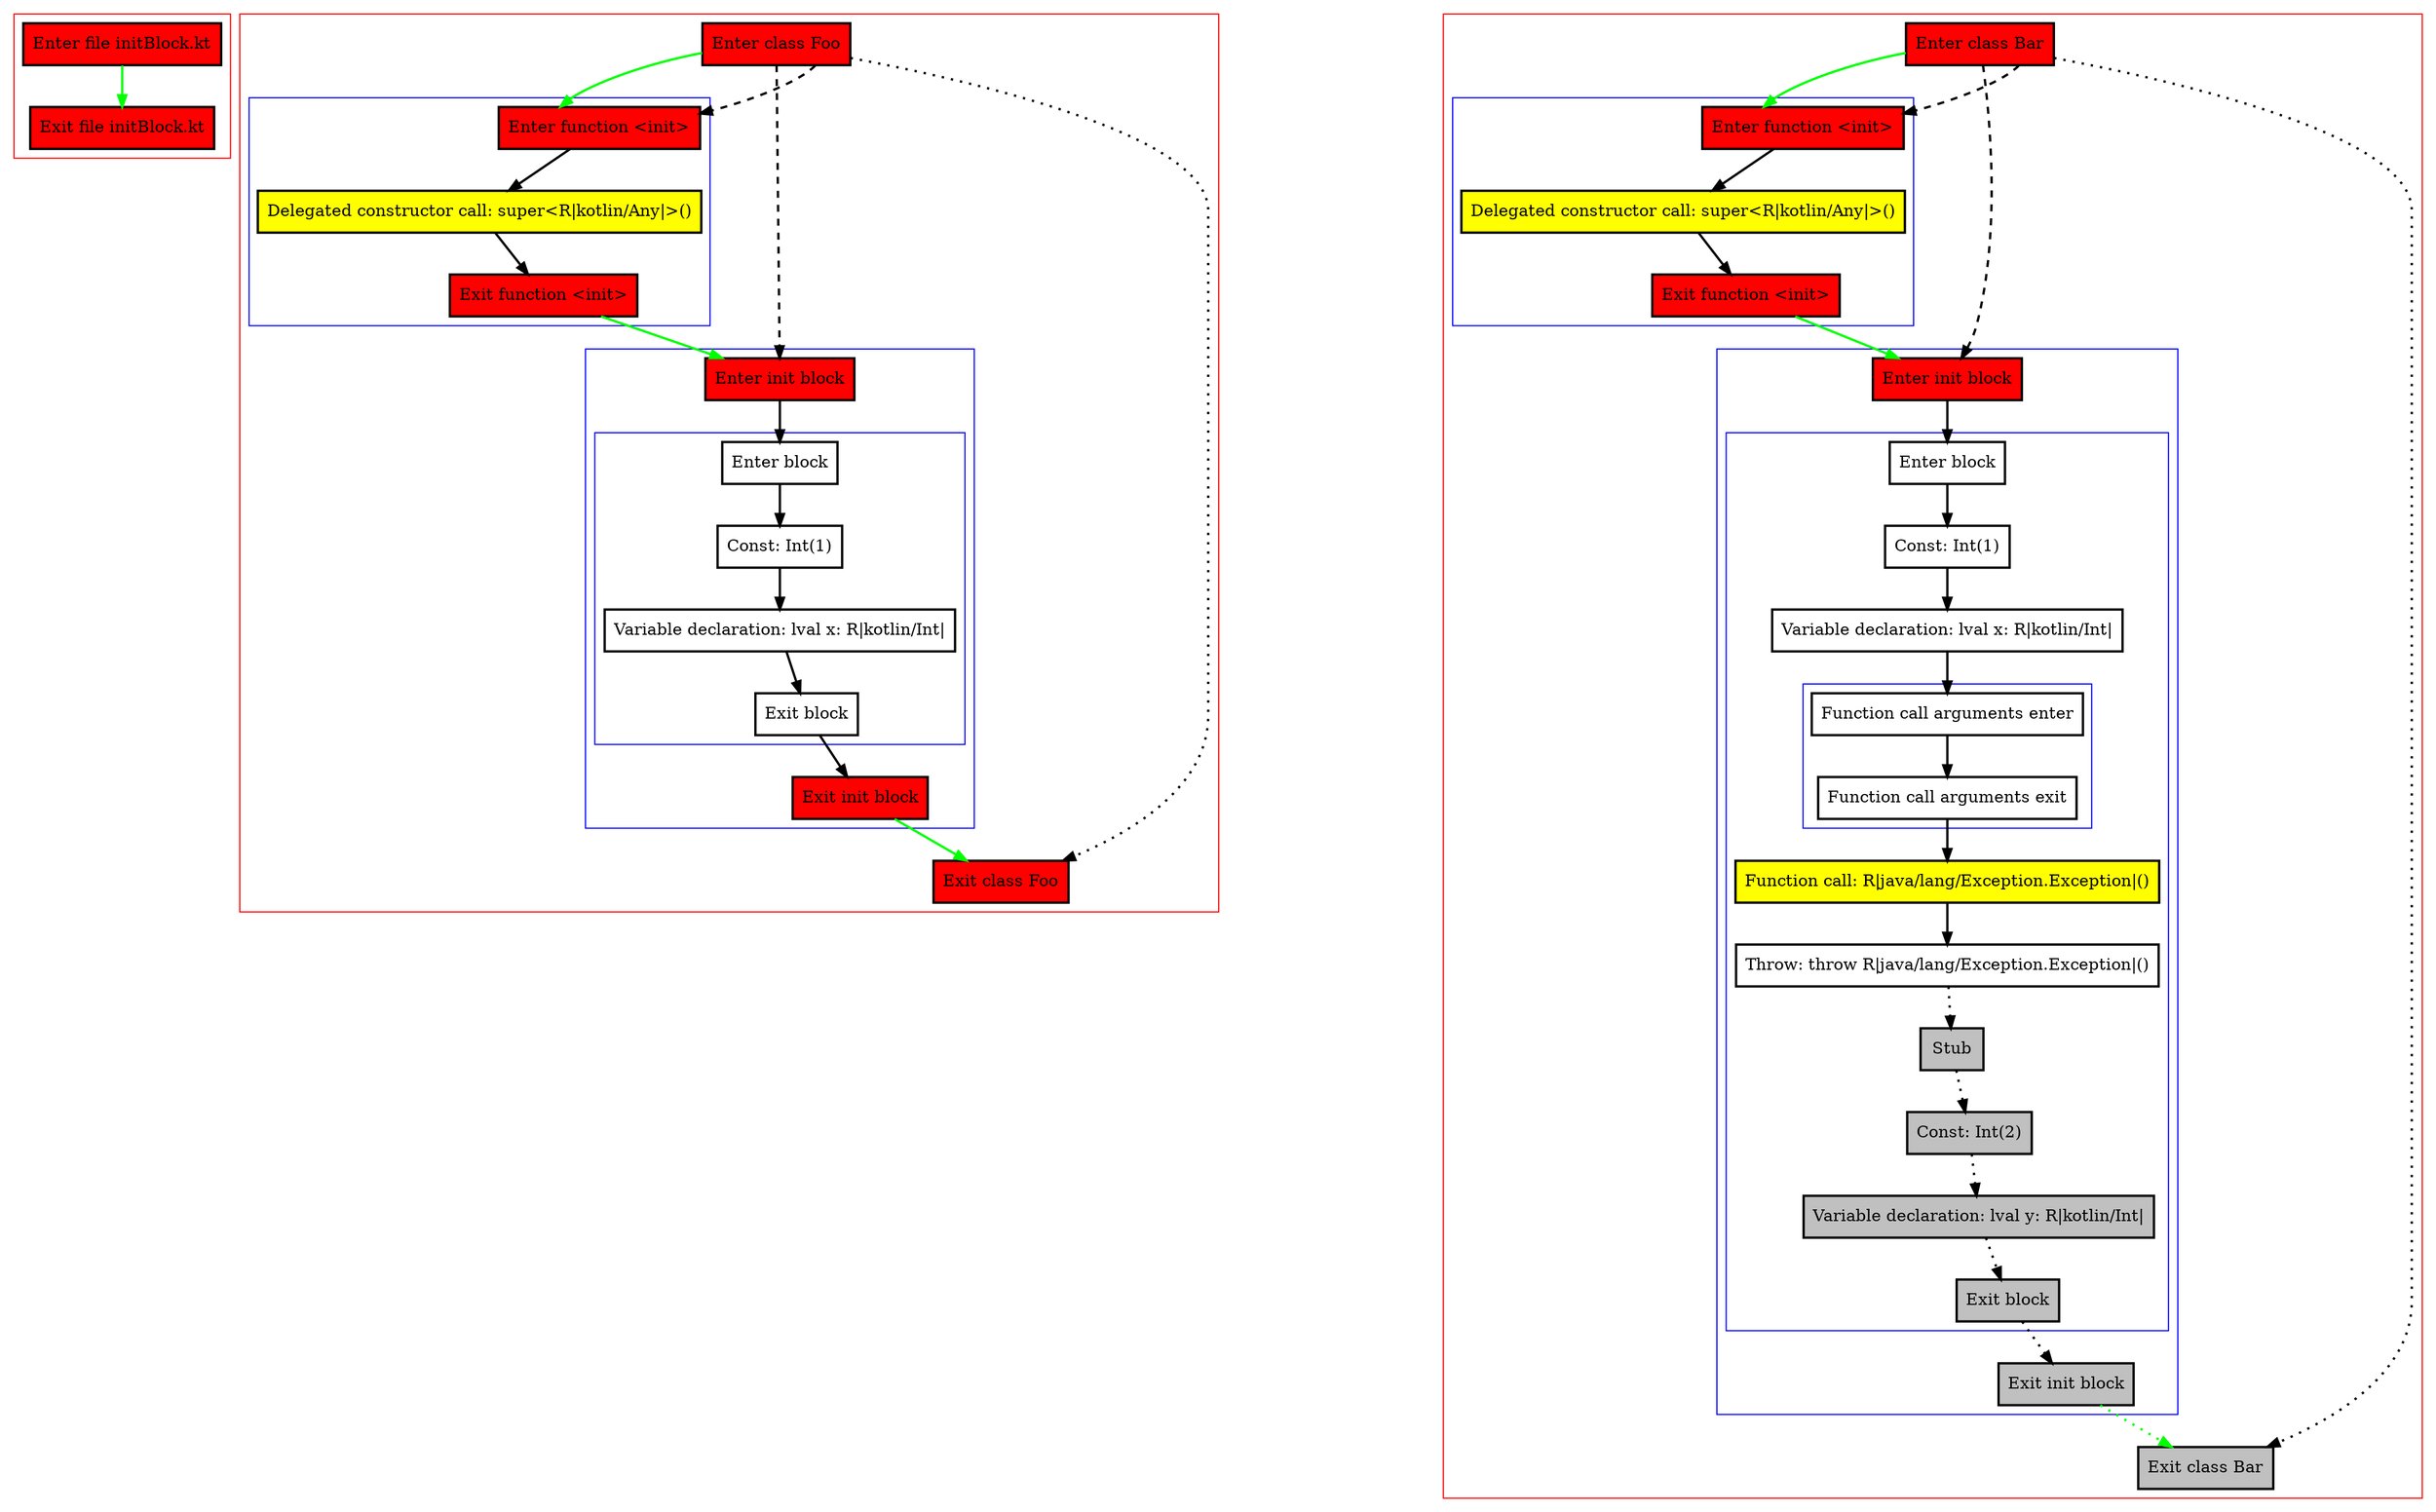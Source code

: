 digraph initBlock_kt {
    graph [nodesep=3]
    node [shape=box penwidth=2]
    edge [penwidth=2]

    subgraph cluster_0 {
        color=red
        0 [label="Enter file initBlock.kt" style="filled" fillcolor=red];
        1 [label="Exit file initBlock.kt" style="filled" fillcolor=red];
    }
    0 -> {1} [color=green];

    subgraph cluster_1 {
        color=red
        2 [label="Enter class Foo" style="filled" fillcolor=red];
        subgraph cluster_2 {
            color=blue
            3 [label="Enter function <init>" style="filled" fillcolor=red];
            4 [label="Delegated constructor call: super<R|kotlin/Any|>()" style="filled" fillcolor=yellow];
            5 [label="Exit function <init>" style="filled" fillcolor=red];
        }
        subgraph cluster_3 {
            color=blue
            6 [label="Enter init block" style="filled" fillcolor=red];
            subgraph cluster_4 {
                color=blue
                7 [label="Enter block"];
                8 [label="Const: Int(1)"];
                9 [label="Variable declaration: lval x: R|kotlin/Int|"];
                10 [label="Exit block"];
            }
            11 [label="Exit init block" style="filled" fillcolor=red];
        }
        12 [label="Exit class Foo" style="filled" fillcolor=red];
    }
    2 -> {3} [color=green];
    2 -> {12} [style=dotted];
    2 -> {3 6} [style=dashed];
    3 -> {4};
    4 -> {5};
    5 -> {6} [color=green];
    6 -> {7};
    7 -> {8};
    8 -> {9};
    9 -> {10};
    10 -> {11};
    11 -> {12} [color=green];

    subgraph cluster_5 {
        color=red
        13 [label="Enter class Bar" style="filled" fillcolor=red];
        subgraph cluster_6 {
            color=blue
            14 [label="Enter function <init>" style="filled" fillcolor=red];
            15 [label="Delegated constructor call: super<R|kotlin/Any|>()" style="filled" fillcolor=yellow];
            16 [label="Exit function <init>" style="filled" fillcolor=red];
        }
        subgraph cluster_7 {
            color=blue
            17 [label="Enter init block" style="filled" fillcolor=red];
            subgraph cluster_8 {
                color=blue
                18 [label="Enter block"];
                19 [label="Const: Int(1)"];
                20 [label="Variable declaration: lval x: R|kotlin/Int|"];
                subgraph cluster_9 {
                    color=blue
                    21 [label="Function call arguments enter"];
                    22 [label="Function call arguments exit"];
                }
                23 [label="Function call: R|java/lang/Exception.Exception|()" style="filled" fillcolor=yellow];
                24 [label="Throw: throw R|java/lang/Exception.Exception|()"];
                25 [label="Stub" style="filled" fillcolor=gray];
                26 [label="Const: Int(2)" style="filled" fillcolor=gray];
                27 [label="Variable declaration: lval y: R|kotlin/Int|" style="filled" fillcolor=gray];
                28 [label="Exit block" style="filled" fillcolor=gray];
            }
            29 [label="Exit init block" style="filled" fillcolor=gray];
        }
        30 [label="Exit class Bar" style="filled" fillcolor=gray];
    }
    13 -> {14} [color=green];
    13 -> {30} [style=dotted];
    13 -> {14 17} [style=dashed];
    14 -> {15};
    15 -> {16};
    16 -> {17} [color=green];
    17 -> {18};
    18 -> {19};
    19 -> {20};
    20 -> {21};
    21 -> {22};
    22 -> {23};
    23 -> {24};
    24 -> {25} [style=dotted];
    25 -> {26} [style=dotted];
    26 -> {27} [style=dotted];
    27 -> {28} [style=dotted];
    28 -> {29} [style=dotted];
    29 -> {30} [color=green style=dotted];

}
